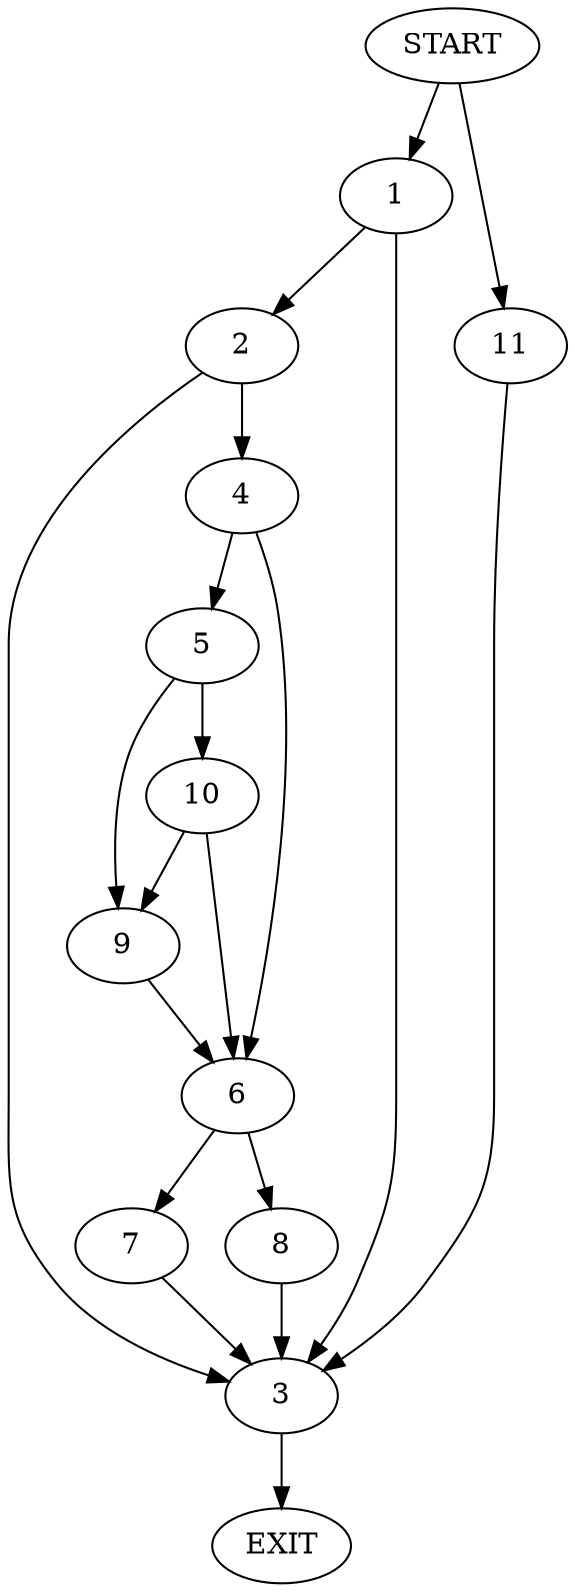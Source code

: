 digraph {
0 [label="START"]
12 [label="EXIT"]
0 -> 1
1 -> 2
1 -> 3
2 -> 4
2 -> 3
3 -> 12
4 -> 5
4 -> 6
6 -> 7
6 -> 8
5 -> 9
5 -> 10
9 -> 6
10 -> 6
10 -> 9
8 -> 3
7 -> 3
0 -> 11
11 -> 3
}
